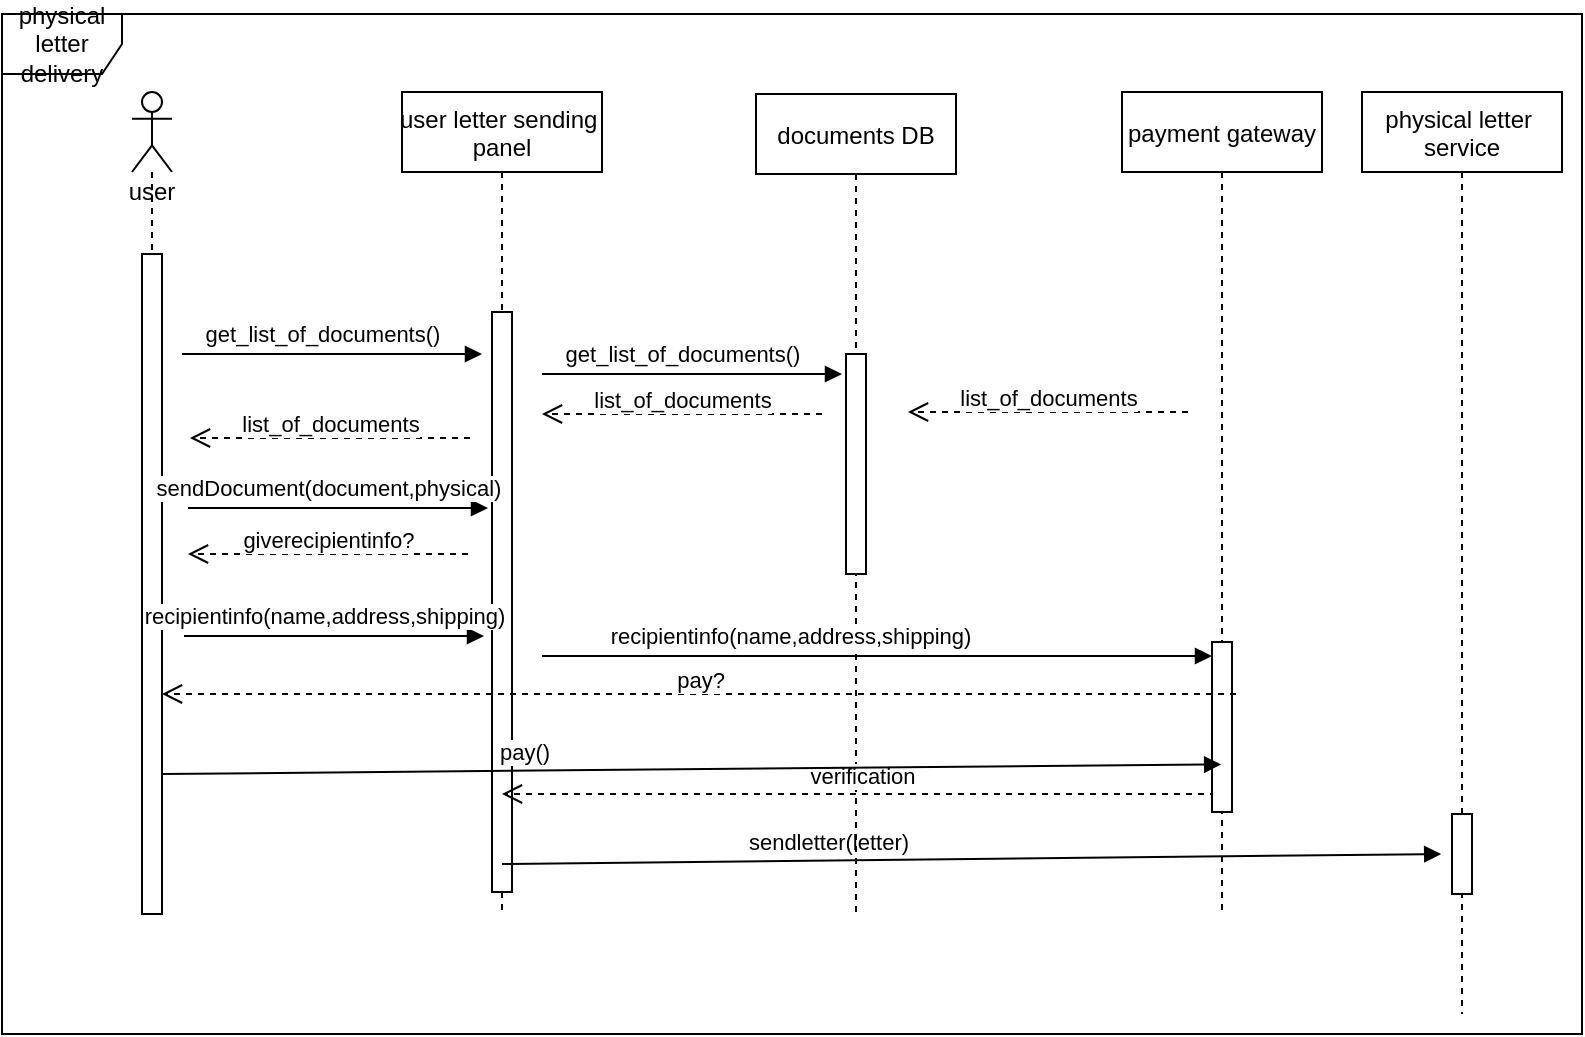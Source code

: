 <mxfile version="20.8.10" type="device"><diagram id="kgpKYQtTHZ0yAKxKKP6v" name="Page-1"><mxGraphModel dx="767" dy="455" grid="1" gridSize="10" guides="1" tooltips="1" connect="1" arrows="1" fold="1" page="1" pageScale="1" pageWidth="850" pageHeight="1100" math="0" shadow="0"><root><mxCell id="0"/><mxCell id="1" parent="0"/><mxCell id="62iLxjVJGYPEeGBwEZaz-22" value="physical letter delivery" style="shape=umlFrame;whiteSpace=wrap;html=1;fillColor=none;gradientColor=none;" parent="1" vertex="1"><mxGeometry x="100" y="40" width="790" height="510" as="geometry"/></mxCell><mxCell id="62iLxjVJGYPEeGBwEZaz-5" value="user" style="shape=umlLifeline;participant=umlActor;perimeter=lifelinePerimeter;whiteSpace=wrap;html=1;container=1;collapsible=0;recursiveResize=0;verticalAlign=top;spacingTop=36;outlineConnect=0;" parent="1" vertex="1"><mxGeometry x="165" y="79" width="20" height="411" as="geometry"/></mxCell><mxCell id="3nuBFxr9cyL0pnOWT2aG-5" value="user letter sending &#10;panel" style="shape=umlLifeline;perimeter=lifelinePerimeter;container=1;collapsible=0;recursiveResize=0;rounded=0;shadow=0;strokeWidth=1;" parent="1" vertex="1"><mxGeometry x="300" y="79" width="100" height="411" as="geometry"/></mxCell><mxCell id="3nuBFxr9cyL0pnOWT2aG-6" value="" style="points=[];perimeter=orthogonalPerimeter;rounded=0;shadow=0;strokeWidth=1;" parent="3nuBFxr9cyL0pnOWT2aG-5" vertex="1"><mxGeometry x="45" y="110" width="10" height="290" as="geometry"/></mxCell><object label="" sdf="sdf" id="ZNWFDH6_I_0Zf-ZtsdpX-36"><mxCell style="html=1;verticalAlign=bottom;endArrow=block;rounded=0;entryX=0.496;entryY=0.82;entryDx=0;entryDy=0;entryPerimeter=0;" edge="1" parent="3nuBFxr9cyL0pnOWT2aG-5"><mxGeometry x="0.033" y="10" width="80" relative="1" as="geometry"><mxPoint x="50" y="386" as="sourcePoint"/><mxPoint x="519.6" y="381.0" as="targetPoint"/><mxPoint as="offset"/></mxGeometry></mxCell></object><mxCell id="ZNWFDH6_I_0Zf-ZtsdpX-37" value="sendletter(letter)" style="edgeLabel;html=1;align=center;verticalAlign=middle;resizable=0;points=[];" vertex="1" connectable="0" parent="ZNWFDH6_I_0Zf-ZtsdpX-36"><mxGeometry x="-0.416" y="-1" relative="1" as="geometry"><mxPoint x="26" y="-11" as="offset"/></mxGeometry></mxCell><mxCell id="62iLxjVJGYPEeGBwEZaz-1" value="" style="html=1;points=[];perimeter=orthogonalPerimeter;" parent="1" vertex="1"><mxGeometry x="170" y="160" width="10" height="330" as="geometry"/></mxCell><object label="" sdf="sdf" id="62iLxjVJGYPEeGBwEZaz-9"><mxCell style="html=1;verticalAlign=bottom;endArrow=block;rounded=0;" parent="1" edge="1"><mxGeometry x="0.033" y="10" width="80" relative="1" as="geometry"><mxPoint x="190" y="210" as="sourcePoint"/><mxPoint x="340" y="210" as="targetPoint"/><mxPoint as="offset"/></mxGeometry></mxCell></object><mxCell id="62iLxjVJGYPEeGBwEZaz-23" value="get_list_of_documents()" style="edgeLabel;html=1;align=center;verticalAlign=middle;resizable=0;points=[];" parent="62iLxjVJGYPEeGBwEZaz-9" vertex="1" connectable="0"><mxGeometry x="-0.416" y="-1" relative="1" as="geometry"><mxPoint x="26" y="-11" as="offset"/></mxGeometry></mxCell><mxCell id="62iLxjVJGYPEeGBwEZaz-15" value="documents DB" style="shape=umlLifeline;perimeter=lifelinePerimeter;container=1;collapsible=0;recursiveResize=0;rounded=0;shadow=0;strokeWidth=1;" parent="1" vertex="1"><mxGeometry x="477" y="80" width="100" height="410" as="geometry"/></mxCell><mxCell id="62iLxjVJGYPEeGBwEZaz-16" value="" style="points=[];perimeter=orthogonalPerimeter;rounded=0;shadow=0;strokeWidth=1;" parent="62iLxjVJGYPEeGBwEZaz-15" vertex="1"><mxGeometry x="45" y="130" width="10" height="110" as="geometry"/></mxCell><mxCell id="ZNWFDH6_I_0Zf-ZtsdpX-19" value="list_of_documents" style="html=1;verticalAlign=bottom;endArrow=open;dashed=1;endSize=8;rounded=0;" edge="1" parent="62iLxjVJGYPEeGBwEZaz-15"><mxGeometry y="2" relative="1" as="geometry"><mxPoint x="33" y="160.0" as="sourcePoint"/><mxPoint x="-107" y="160.0" as="targetPoint"/><mxPoint as="offset"/></mxGeometry></mxCell><mxCell id="ZNWFDH6_I_0Zf-ZtsdpX-30" value="verification" style="html=1;verticalAlign=bottom;endArrow=open;dashed=1;endSize=8;rounded=0;" edge="1" parent="62iLxjVJGYPEeGBwEZaz-15"><mxGeometry x="-0.008" relative="1" as="geometry"><mxPoint x="230" y="350.0" as="sourcePoint"/><mxPoint x="-127" y="350" as="targetPoint"/><mxPoint as="offset"/></mxGeometry></mxCell><mxCell id="ZNWFDH6_I_0Zf-ZtsdpX-3" value="list_of_documents" style="html=1;verticalAlign=bottom;endArrow=open;dashed=1;endSize=8;rounded=0;" edge="1" parent="1"><mxGeometry y="2" relative="1" as="geometry"><mxPoint x="334" y="252.0" as="sourcePoint"/><mxPoint x="194" y="252.0" as="targetPoint"/><mxPoint as="offset"/></mxGeometry></mxCell><object label="" sdf="sdf" id="ZNWFDH6_I_0Zf-ZtsdpX-4"><mxCell style="html=1;verticalAlign=bottom;endArrow=block;rounded=0;" edge="1" parent="1"><mxGeometry x="0.033" y="10" width="80" relative="1" as="geometry"><mxPoint x="193.0" y="287" as="sourcePoint"/><mxPoint x="343" y="287" as="targetPoint"/><mxPoint as="offset"/></mxGeometry></mxCell></object><mxCell id="ZNWFDH6_I_0Zf-ZtsdpX-5" value="sendDocument(document,physical)" style="edgeLabel;html=1;align=center;verticalAlign=middle;resizable=0;points=[];" vertex="1" connectable="0" parent="ZNWFDH6_I_0Zf-ZtsdpX-4"><mxGeometry x="-0.416" y="-1" relative="1" as="geometry"><mxPoint x="26" y="-11" as="offset"/></mxGeometry></mxCell><mxCell id="ZNWFDH6_I_0Zf-ZtsdpX-16" value="giverecipientinfo?" style="html=1;verticalAlign=bottom;endArrow=open;dashed=1;endSize=8;rounded=0;" edge="1" parent="1"><mxGeometry y="2" relative="1" as="geometry"><mxPoint x="333" y="310.0" as="sourcePoint"/><mxPoint x="193" y="310.0" as="targetPoint"/><mxPoint as="offset"/></mxGeometry></mxCell><object label="" sdf="sdf" id="ZNWFDH6_I_0Zf-ZtsdpX-17"><mxCell style="html=1;verticalAlign=bottom;endArrow=block;rounded=0;" edge="1" parent="1"><mxGeometry x="0.033" y="10" width="80" relative="1" as="geometry"><mxPoint x="370" y="220" as="sourcePoint"/><mxPoint x="520" y="220" as="targetPoint"/><mxPoint as="offset"/></mxGeometry></mxCell></object><mxCell id="ZNWFDH6_I_0Zf-ZtsdpX-18" value="get_list_of_documents()" style="edgeLabel;html=1;align=center;verticalAlign=middle;resizable=0;points=[];" vertex="1" connectable="0" parent="ZNWFDH6_I_0Zf-ZtsdpX-17"><mxGeometry x="-0.416" y="-1" relative="1" as="geometry"><mxPoint x="26" y="-11" as="offset"/></mxGeometry></mxCell><mxCell id="ZNWFDH6_I_0Zf-ZtsdpX-20" value="payment gateway" style="shape=umlLifeline;perimeter=lifelinePerimeter;container=1;collapsible=0;recursiveResize=0;rounded=0;shadow=0;strokeWidth=1;" vertex="1" parent="1"><mxGeometry x="660" y="79" width="100" height="410" as="geometry"/></mxCell><mxCell id="ZNWFDH6_I_0Zf-ZtsdpX-21" value="" style="points=[];perimeter=orthogonalPerimeter;rounded=0;shadow=0;strokeWidth=1;" vertex="1" parent="ZNWFDH6_I_0Zf-ZtsdpX-20"><mxGeometry x="45" y="275" width="10" height="85" as="geometry"/></mxCell><mxCell id="ZNWFDH6_I_0Zf-ZtsdpX-22" value="list_of_documents" style="html=1;verticalAlign=bottom;endArrow=open;dashed=1;endSize=8;rounded=0;" edge="1" parent="ZNWFDH6_I_0Zf-ZtsdpX-20"><mxGeometry y="2" relative="1" as="geometry"><mxPoint x="33" y="160.0" as="sourcePoint"/><mxPoint x="-107" y="160.0" as="targetPoint"/><mxPoint as="offset"/></mxGeometry></mxCell><object label="" sdf="sdf" id="ZNWFDH6_I_0Zf-ZtsdpX-23"><mxCell style="html=1;verticalAlign=bottom;endArrow=block;rounded=0;" edge="1" parent="1"><mxGeometry x="0.033" y="10" width="80" relative="1" as="geometry"><mxPoint x="191" y="351" as="sourcePoint"/><mxPoint x="341" y="351" as="targetPoint"/><mxPoint as="offset"/></mxGeometry></mxCell></object><mxCell id="ZNWFDH6_I_0Zf-ZtsdpX-24" value="recipientinfo(name,address,shipping)" style="edgeLabel;html=1;align=center;verticalAlign=middle;resizable=0;points=[];" vertex="1" connectable="0" parent="ZNWFDH6_I_0Zf-ZtsdpX-23"><mxGeometry x="-0.416" y="-1" relative="1" as="geometry"><mxPoint x="26" y="-11" as="offset"/></mxGeometry></mxCell><object label="" sdf="sdf" id="ZNWFDH6_I_0Zf-ZtsdpX-25"><mxCell style="html=1;verticalAlign=bottom;endArrow=block;rounded=0;" edge="1" parent="1" target="ZNWFDH6_I_0Zf-ZtsdpX-21"><mxGeometry x="0.033" y="10" width="80" relative="1" as="geometry"><mxPoint x="370" y="361" as="sourcePoint"/><mxPoint x="520" y="361" as="targetPoint"/><mxPoint as="offset"/></mxGeometry></mxCell></object><mxCell id="ZNWFDH6_I_0Zf-ZtsdpX-26" value="recipientinfo(name,address,shipping)" style="edgeLabel;html=1;align=center;verticalAlign=middle;resizable=0;points=[];" vertex="1" connectable="0" parent="ZNWFDH6_I_0Zf-ZtsdpX-25"><mxGeometry x="-0.416" y="-1" relative="1" as="geometry"><mxPoint x="26" y="-11" as="offset"/></mxGeometry></mxCell><mxCell id="ZNWFDH6_I_0Zf-ZtsdpX-27" value="pay?" style="html=1;verticalAlign=bottom;endArrow=open;dashed=1;endSize=8;rounded=0;" edge="1" parent="1" target="62iLxjVJGYPEeGBwEZaz-1"><mxGeometry y="2" relative="1" as="geometry"><mxPoint x="717" y="380.0" as="sourcePoint"/><mxPoint x="577" y="380.0" as="targetPoint"/><mxPoint as="offset"/></mxGeometry></mxCell><object label="" sdf="sdf" id="ZNWFDH6_I_0Zf-ZtsdpX-28"><mxCell style="html=1;verticalAlign=bottom;endArrow=block;rounded=0;entryX=0.496;entryY=0.82;entryDx=0;entryDy=0;entryPerimeter=0;" edge="1" parent="1" target="ZNWFDH6_I_0Zf-ZtsdpX-20"><mxGeometry x="0.033" y="10" width="80" relative="1" as="geometry"><mxPoint x="180" y="420" as="sourcePoint"/><mxPoint x="330" y="420" as="targetPoint"/><mxPoint as="offset"/></mxGeometry></mxCell></object><mxCell id="ZNWFDH6_I_0Zf-ZtsdpX-29" value="pay()" style="edgeLabel;html=1;align=center;verticalAlign=middle;resizable=0;points=[];" vertex="1" connectable="0" parent="ZNWFDH6_I_0Zf-ZtsdpX-28"><mxGeometry x="-0.416" y="-1" relative="1" as="geometry"><mxPoint x="26" y="-11" as="offset"/></mxGeometry></mxCell><mxCell id="ZNWFDH6_I_0Zf-ZtsdpX-33" value="physical letter &#10;service" style="shape=umlLifeline;perimeter=lifelinePerimeter;container=1;collapsible=0;recursiveResize=0;rounded=0;shadow=0;strokeWidth=1;" vertex="1" parent="1"><mxGeometry x="780" y="79" width="100" height="461" as="geometry"/></mxCell><mxCell id="ZNWFDH6_I_0Zf-ZtsdpX-34" value="" style="points=[];perimeter=orthogonalPerimeter;rounded=0;shadow=0;strokeWidth=1;" vertex="1" parent="1"><mxGeometry x="825" y="440" width="10" height="40" as="geometry"/></mxCell></root></mxGraphModel></diagram></mxfile>